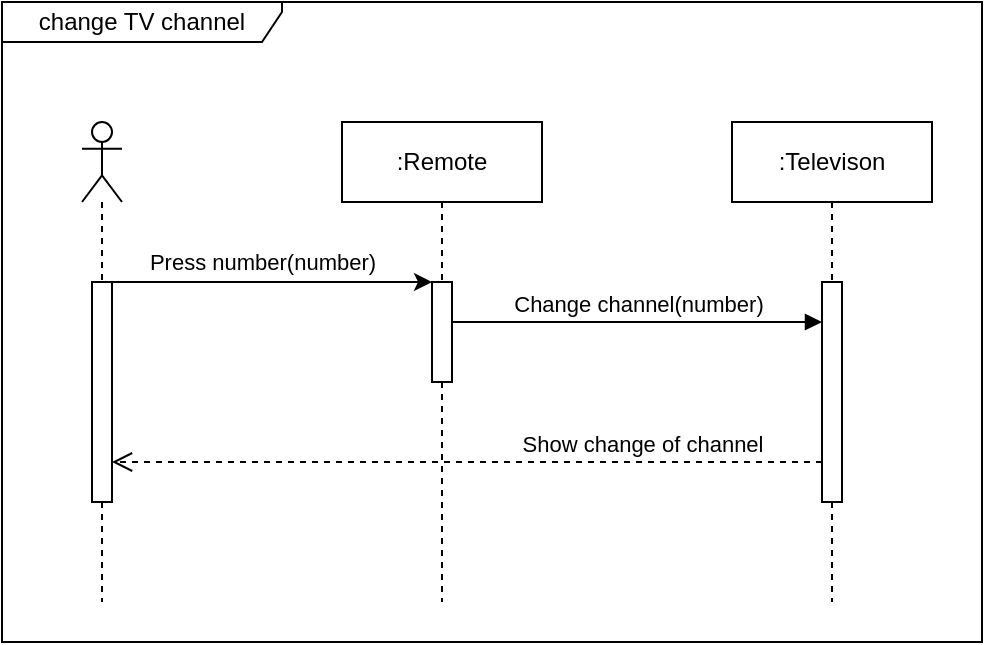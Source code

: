<mxfile version="21.1.5" type="device" pages="2">
  <diagram name="basic" id="2YBvvXClWsGukQMizWep">
    <mxGraphModel dx="826" dy="510" grid="1" gridSize="10" guides="1" tooltips="1" connect="1" arrows="1" fold="1" page="1" pageScale="1" pageWidth="850" pageHeight="1100" math="0" shadow="0">
      <root>
        <mxCell id="0" />
        <mxCell id="1" parent="0" />
        <mxCell id="aM9ryv3xv72pqoxQDRHE-1" value=":Remote" style="shape=umlLifeline;perimeter=lifelinePerimeter;whiteSpace=wrap;html=1;container=0;dropTarget=0;collapsible=0;recursiveResize=0;outlineConnect=0;portConstraint=eastwest;newEdgeStyle={&quot;edgeStyle&quot;:&quot;elbowEdgeStyle&quot;,&quot;elbow&quot;:&quot;vertical&quot;,&quot;curved&quot;:0,&quot;rounded&quot;:0};" parent="1" vertex="1">
          <mxGeometry x="230" y="60" width="100" height="240" as="geometry" />
        </mxCell>
        <mxCell id="aM9ryv3xv72pqoxQDRHE-2" value="" style="html=1;points=[];perimeter=orthogonalPerimeter;outlineConnect=0;targetShapes=umlLifeline;portConstraint=eastwest;newEdgeStyle={&quot;edgeStyle&quot;:&quot;elbowEdgeStyle&quot;,&quot;elbow&quot;:&quot;vertical&quot;,&quot;curved&quot;:0,&quot;rounded&quot;:0};" parent="aM9ryv3xv72pqoxQDRHE-1" vertex="1">
          <mxGeometry x="45" y="80" width="10" height="50" as="geometry" />
        </mxCell>
        <mxCell id="aM9ryv3xv72pqoxQDRHE-5" value=":Televison" style="shape=umlLifeline;perimeter=lifelinePerimeter;whiteSpace=wrap;html=1;container=0;dropTarget=0;collapsible=0;recursiveResize=0;outlineConnect=0;portConstraint=eastwest;newEdgeStyle={&quot;edgeStyle&quot;:&quot;elbowEdgeStyle&quot;,&quot;elbow&quot;:&quot;vertical&quot;,&quot;curved&quot;:0,&quot;rounded&quot;:0};" parent="1" vertex="1">
          <mxGeometry x="425" y="60" width="100" height="240" as="geometry" />
        </mxCell>
        <mxCell id="aM9ryv3xv72pqoxQDRHE-6" value="" style="html=1;points=[];perimeter=orthogonalPerimeter;outlineConnect=0;targetShapes=umlLifeline;portConstraint=eastwest;newEdgeStyle={&quot;edgeStyle&quot;:&quot;elbowEdgeStyle&quot;,&quot;elbow&quot;:&quot;vertical&quot;,&quot;curved&quot;:0,&quot;rounded&quot;:0};" parent="aM9ryv3xv72pqoxQDRHE-5" vertex="1">
          <mxGeometry x="45" y="80" width="10" height="110" as="geometry" />
        </mxCell>
        <mxCell id="aM9ryv3xv72pqoxQDRHE-7" value="Change channel(number)" style="html=1;verticalAlign=bottom;endArrow=block;edgeStyle=elbowEdgeStyle;elbow=vertical;curved=0;rounded=0;" parent="1" source="aM9ryv3xv72pqoxQDRHE-2" target="aM9ryv3xv72pqoxQDRHE-6" edge="1">
          <mxGeometry relative="1" as="geometry">
            <mxPoint x="300" y="150" as="sourcePoint" />
            <Array as="points">
              <mxPoint x="380" y="160" />
              <mxPoint x="285" y="140" />
            </Array>
            <mxPoint as="offset" />
          </mxGeometry>
        </mxCell>
        <mxCell id="aM9ryv3xv72pqoxQDRHE-8" value="Show change of channel" style="html=1;verticalAlign=bottom;endArrow=open;dashed=1;endSize=8;edgeStyle=elbowEdgeStyle;elbow=vertical;curved=0;rounded=0;" parent="1" source="aM9ryv3xv72pqoxQDRHE-6" target="Vx1BMjPt2QDOwUkWAbQR-13" edge="1">
          <mxGeometry x="-0.493" relative="1" as="geometry">
            <mxPoint x="120" y="230" as="targetPoint" />
            <Array as="points">
              <mxPoint x="440" y="230" />
              <mxPoint x="440" y="250" />
              <mxPoint x="290" y="200" />
              <mxPoint x="430" y="400" />
              <mxPoint x="295" y="300" />
            </Array>
            <mxPoint as="offset" />
          </mxGeometry>
        </mxCell>
        <mxCell id="Vx1BMjPt2QDOwUkWAbQR-1" value="change TV channel" style="shape=umlFrame;whiteSpace=wrap;html=1;pointerEvents=0;width=140;height=20;" vertex="1" parent="1">
          <mxGeometry x="60" width="490" height="320" as="geometry" />
        </mxCell>
        <mxCell id="Vx1BMjPt2QDOwUkWAbQR-9" value="" style="shape=umlLifeline;perimeter=lifelinePerimeter;whiteSpace=wrap;html=1;container=1;dropTarget=0;collapsible=0;recursiveResize=0;outlineConnect=0;portConstraint=eastwest;newEdgeStyle={&quot;edgeStyle&quot;:&quot;elbowEdgeStyle&quot;,&quot;elbow&quot;:&quot;vertical&quot;,&quot;curved&quot;:0,&quot;rounded&quot;:0};participant=umlActor;" vertex="1" parent="1">
          <mxGeometry x="100" y="60" width="20" height="240" as="geometry" />
        </mxCell>
        <mxCell id="Vx1BMjPt2QDOwUkWAbQR-13" value="" style="html=1;points=[];perimeter=orthogonalPerimeter;outlineConnect=0;targetShapes=umlLifeline;portConstraint=eastwest;newEdgeStyle={&quot;edgeStyle&quot;:&quot;elbowEdgeStyle&quot;,&quot;elbow&quot;:&quot;vertical&quot;,&quot;curved&quot;:0,&quot;rounded&quot;:0};" vertex="1" parent="Vx1BMjPt2QDOwUkWAbQR-9">
          <mxGeometry x="5" y="80" width="10" height="110" as="geometry" />
        </mxCell>
        <mxCell id="Vx1BMjPt2QDOwUkWAbQR-14" value="Press number(number)" style="edgeStyle=elbowEdgeStyle;rounded=0;orthogonalLoop=1;jettySize=auto;html=1;elbow=vertical;curved=0;" edge="1" parent="1" source="Vx1BMjPt2QDOwUkWAbQR-13" target="aM9ryv3xv72pqoxQDRHE-2">
          <mxGeometry x="-0.062" y="10" relative="1" as="geometry">
            <Array as="points">
              <mxPoint x="160" y="140" />
            </Array>
            <mxPoint as="offset" />
          </mxGeometry>
        </mxCell>
      </root>
    </mxGraphModel>
  </diagram>
  <diagram id="LbST4ILE45vMoqGGIPiQ" name="alt and loop">
    <mxGraphModel dx="1114" dy="648" grid="1" gridSize="10" guides="1" tooltips="1" connect="1" arrows="1" fold="1" page="1" pageScale="1" pageWidth="850" pageHeight="1100" math="0" shadow="0">
      <root>
        <mxCell id="0" />
        <mxCell id="1" parent="0" />
        <mxCell id="aWdVOx8qDRWUOb-9K--t-1" value=":Remote" style="shape=umlLifeline;perimeter=lifelinePerimeter;whiteSpace=wrap;html=1;container=0;dropTarget=0;collapsible=0;recursiveResize=0;outlineConnect=0;portConstraint=eastwest;newEdgeStyle={&quot;edgeStyle&quot;:&quot;elbowEdgeStyle&quot;,&quot;elbow&quot;:&quot;vertical&quot;,&quot;curved&quot;:0,&quot;rounded&quot;:0};" vertex="1" parent="1">
          <mxGeometry x="260" y="60" width="100" height="480" as="geometry" />
        </mxCell>
        <mxCell id="aWdVOx8qDRWUOb-9K--t-2" value="" style="html=1;points=[];perimeter=orthogonalPerimeter;outlineConnect=0;targetShapes=umlLifeline;portConstraint=eastwest;newEdgeStyle={&quot;edgeStyle&quot;:&quot;elbowEdgeStyle&quot;,&quot;elbow&quot;:&quot;vertical&quot;,&quot;curved&quot;:0,&quot;rounded&quot;:0};" vertex="1" parent="aWdVOx8qDRWUOb-9K--t-1">
          <mxGeometry x="45" y="140" width="10" height="50" as="geometry" />
        </mxCell>
        <mxCell id="aWdVOx8qDRWUOb-9K--t-22" value="" style="html=1;points=[];perimeter=orthogonalPerimeter;outlineConnect=0;targetShapes=umlLifeline;portConstraint=eastwest;newEdgeStyle={&quot;edgeStyle&quot;:&quot;elbowEdgeStyle&quot;,&quot;elbow&quot;:&quot;vertical&quot;,&quot;curved&quot;:0,&quot;rounded&quot;:0};" vertex="1" parent="aWdVOx8qDRWUOb-9K--t-1">
          <mxGeometry x="45" y="370" width="10" height="40" as="geometry" />
        </mxCell>
        <mxCell id="aWdVOx8qDRWUOb-9K--t-3" value=":Televison" style="shape=umlLifeline;perimeter=lifelinePerimeter;whiteSpace=wrap;html=1;container=0;dropTarget=0;collapsible=0;recursiveResize=0;outlineConnect=0;portConstraint=eastwest;newEdgeStyle={&quot;edgeStyle&quot;:&quot;elbowEdgeStyle&quot;,&quot;elbow&quot;:&quot;vertical&quot;,&quot;curved&quot;:0,&quot;rounded&quot;:0};" vertex="1" parent="1">
          <mxGeometry x="425" y="60" width="100" height="480" as="geometry" />
        </mxCell>
        <mxCell id="aWdVOx8qDRWUOb-9K--t-4" value="" style="html=1;points=[];perimeter=orthogonalPerimeter;outlineConnect=0;targetShapes=umlLifeline;portConstraint=eastwest;newEdgeStyle={&quot;edgeStyle&quot;:&quot;elbowEdgeStyle&quot;,&quot;elbow&quot;:&quot;vertical&quot;,&quot;curved&quot;:0,&quot;rounded&quot;:0};" vertex="1" parent="aWdVOx8qDRWUOb-9K--t-3">
          <mxGeometry x="45" y="140" width="10" height="110" as="geometry" />
        </mxCell>
        <mxCell id="aWdVOx8qDRWUOb-9K--t-5" value="Change channel(number)" style="html=1;verticalAlign=bottom;endArrow=block;edgeStyle=elbowEdgeStyle;elbow=vertical;curved=0;rounded=0;" edge="1" parent="1" source="aWdVOx8qDRWUOb-9K--t-2" target="aWdVOx8qDRWUOb-9K--t-4">
          <mxGeometry relative="1" as="geometry">
            <mxPoint x="295" y="210" as="sourcePoint" />
            <Array as="points">
              <mxPoint x="375" y="220" />
              <mxPoint x="280" y="200" />
            </Array>
            <mxPoint as="offset" />
          </mxGeometry>
        </mxCell>
        <mxCell id="aWdVOx8qDRWUOb-9K--t-6" value="Show change of channel" style="html=1;verticalAlign=bottom;endArrow=open;dashed=1;endSize=8;edgeStyle=elbowEdgeStyle;elbow=vertical;curved=0;rounded=0;" edge="1" parent="1" source="aWdVOx8qDRWUOb-9K--t-4" target="aWdVOx8qDRWUOb-9K--t-9">
          <mxGeometry x="-0.493" relative="1" as="geometry">
            <mxPoint x="115" y="290" as="targetPoint" />
            <Array as="points">
              <mxPoint x="435" y="290" />
              <mxPoint x="435" y="310" />
              <mxPoint x="285" y="260" />
              <mxPoint x="425" y="460" />
              <mxPoint x="290" y="360" />
            </Array>
            <mxPoint as="offset" />
          </mxGeometry>
        </mxCell>
        <mxCell id="aWdVOx8qDRWUOb-9K--t-7" value="change TV channel" style="shape=umlFrame;whiteSpace=wrap;html=1;pointerEvents=0;width=140;height=20;" vertex="1" parent="1">
          <mxGeometry x="60" width="500" height="570" as="geometry" />
        </mxCell>
        <mxCell id="aWdVOx8qDRWUOb-9K--t-8" value="" style="shape=umlLifeline;perimeter=lifelinePerimeter;whiteSpace=wrap;html=1;container=1;dropTarget=0;collapsible=0;recursiveResize=0;outlineConnect=0;portConstraint=eastwest;newEdgeStyle={&quot;edgeStyle&quot;:&quot;elbowEdgeStyle&quot;,&quot;elbow&quot;:&quot;vertical&quot;,&quot;curved&quot;:0,&quot;rounded&quot;:0};participant=umlActor;" vertex="1" parent="1">
          <mxGeometry x="150" y="60" width="20" height="480" as="geometry" />
        </mxCell>
        <mxCell id="aWdVOx8qDRWUOb-9K--t-9" value="" style="html=1;points=[];perimeter=orthogonalPerimeter;outlineConnect=0;targetShapes=umlLifeline;portConstraint=eastwest;newEdgeStyle={&quot;edgeStyle&quot;:&quot;elbowEdgeStyle&quot;,&quot;elbow&quot;:&quot;vertical&quot;,&quot;curved&quot;:0,&quot;rounded&quot;:0};" vertex="1" parent="aWdVOx8qDRWUOb-9K--t-8">
          <mxGeometry x="5" y="140" width="10" height="110" as="geometry" />
        </mxCell>
        <mxCell id="aWdVOx8qDRWUOb-9K--t-10" value="Press number(number)" style="edgeStyle=elbowEdgeStyle;rounded=0;orthogonalLoop=1;jettySize=auto;html=1;elbow=vertical;curved=0;endArrow=blockThin;endFill=1;" edge="1" parent="1" source="aWdVOx8qDRWUOb-9K--t-9" target="aWdVOx8qDRWUOb-9K--t-2">
          <mxGeometry x="-0.062" y="10" relative="1" as="geometry">
            <Array as="points">
              <mxPoint x="240" y="200" />
            </Array>
            <mxPoint as="offset" />
          </mxGeometry>
        </mxCell>
        <mxCell id="aWdVOx8qDRWUOb-9K--t-11" value="alt" style="shape=umlFrame;whiteSpace=wrap;html=1;pointerEvents=0;" vertex="1" parent="1">
          <mxGeometry x="80" y="120" width="460" height="440" as="geometry" />
        </mxCell>
        <mxCell id="aWdVOx8qDRWUOb-9K--t-12" value="[TV viewer knows that channel they want]" style="text;html=1;strokeColor=none;fillColor=none;align=center;verticalAlign=middle;whiteSpace=wrap;rounded=0;" vertex="1" parent="1">
          <mxGeometry x="80" y="150" width="240" height="30" as="geometry" />
        </mxCell>
        <mxCell id="aWdVOx8qDRWUOb-9K--t-16" value="" style="endArrow=none;dashed=1;html=1;rounded=0;entryX=1.002;entryY=0.455;entryDx=0;entryDy=0;entryPerimeter=0;exitX=-0.002;exitY=0.452;exitDx=0;exitDy=0;exitPerimeter=0;" edge="1" parent="1" source="aWdVOx8qDRWUOb-9K--t-11" target="aWdVOx8qDRWUOb-9K--t-11">
          <mxGeometry width="50" height="50" relative="1" as="geometry">
            <mxPoint x="80" y="370" as="sourcePoint" />
            <mxPoint x="130" y="320" as="targetPoint" />
            <Array as="points" />
          </mxGeometry>
        </mxCell>
        <mxCell id="aWdVOx8qDRWUOb-9K--t-17" value="[else]" style="text;html=1;strokeColor=none;fillColor=none;align=left;verticalAlign=middle;whiteSpace=wrap;rounded=0;" vertex="1" parent="1">
          <mxGeometry x="90" y="327" width="40" height="30" as="geometry" />
        </mxCell>
        <mxCell id="aWdVOx8qDRWUOb-9K--t-18" value="loop" style="shape=umlFrame;whiteSpace=wrap;html=1;pointerEvents=0;" vertex="1" parent="1">
          <mxGeometry x="90" y="360" width="440" height="190" as="geometry" />
        </mxCell>
        <mxCell id="aWdVOx8qDRWUOb-9K--t-19" value="[TV viewer does not like the channel]" style="text;html=1;strokeColor=none;fillColor=none;align=left;verticalAlign=middle;whiteSpace=wrap;rounded=0;" vertex="1" parent="1">
          <mxGeometry x="100" y="390" width="210" height="30" as="geometry" />
        </mxCell>
        <mxCell id="aWdVOx8qDRWUOb-9K--t-27" value="Change channel up/down" style="edgeStyle=elbowEdgeStyle;rounded=0;orthogonalLoop=1;jettySize=auto;html=1;elbow=vertical;curved=0;endArrow=blockThin;endFill=1;" edge="1" parent="1" source="aWdVOx8qDRWUOb-9K--t-22" target="aWdVOx8qDRWUOb-9K--t-26">
          <mxGeometry relative="1" as="geometry" />
        </mxCell>
        <mxCell id="aWdVOx8qDRWUOb-9K--t-23" value="Press up/down" style="html=1;verticalAlign=bottom;startArrow=none;endArrow=block;startSize=8;edgeStyle=elbowEdgeStyle;elbow=vertical;curved=0;rounded=0;startFill=0;" edge="1" target="aWdVOx8qDRWUOb-9K--t-22" parent="1" source="aWdVOx8qDRWUOb-9K--t-8">
          <mxGeometry x="-0.004" relative="1" as="geometry">
            <mxPoint x="240" y="430" as="sourcePoint" />
            <Array as="points">
              <mxPoint x="250" y="430" />
            </Array>
            <mxPoint as="offset" />
          </mxGeometry>
        </mxCell>
        <mxCell id="aWdVOx8qDRWUOb-9K--t-24" value="" style="html=1;points=[];perimeter=orthogonalPerimeter;outlineConnect=0;targetShapes=umlLifeline;portConstraint=eastwest;newEdgeStyle={&quot;edgeStyle&quot;:&quot;elbowEdgeStyle&quot;,&quot;elbow&quot;:&quot;vertical&quot;,&quot;curved&quot;:0,&quot;rounded&quot;:0};" vertex="1" parent="1">
          <mxGeometry x="155" y="430" width="10" height="80" as="geometry" />
        </mxCell>
        <mxCell id="aWdVOx8qDRWUOb-9K--t-28" value="Show change of channel" style="edgeStyle=elbowEdgeStyle;rounded=0;orthogonalLoop=1;jettySize=auto;html=1;elbow=vertical;curved=0;endArrow=blockThin;endFill=1;dashed=1;" edge="1" parent="1" source="aWdVOx8qDRWUOb-9K--t-26" target="aWdVOx8qDRWUOb-9K--t-8">
          <mxGeometry relative="1" as="geometry">
            <Array as="points">
              <mxPoint x="360" y="500" />
            </Array>
          </mxGeometry>
        </mxCell>
        <mxCell id="aWdVOx8qDRWUOb-9K--t-26" value="" style="html=1;points=[];perimeter=orthogonalPerimeter;outlineConnect=0;targetShapes=umlLifeline;portConstraint=eastwest;newEdgeStyle={&quot;edgeStyle&quot;:&quot;elbowEdgeStyle&quot;,&quot;elbow&quot;:&quot;vertical&quot;,&quot;curved&quot;:0,&quot;rounded&quot;:0};" vertex="1" parent="1">
          <mxGeometry x="470" y="460" width="10" height="40" as="geometry" />
        </mxCell>
      </root>
    </mxGraphModel>
  </diagram>
</mxfile>
